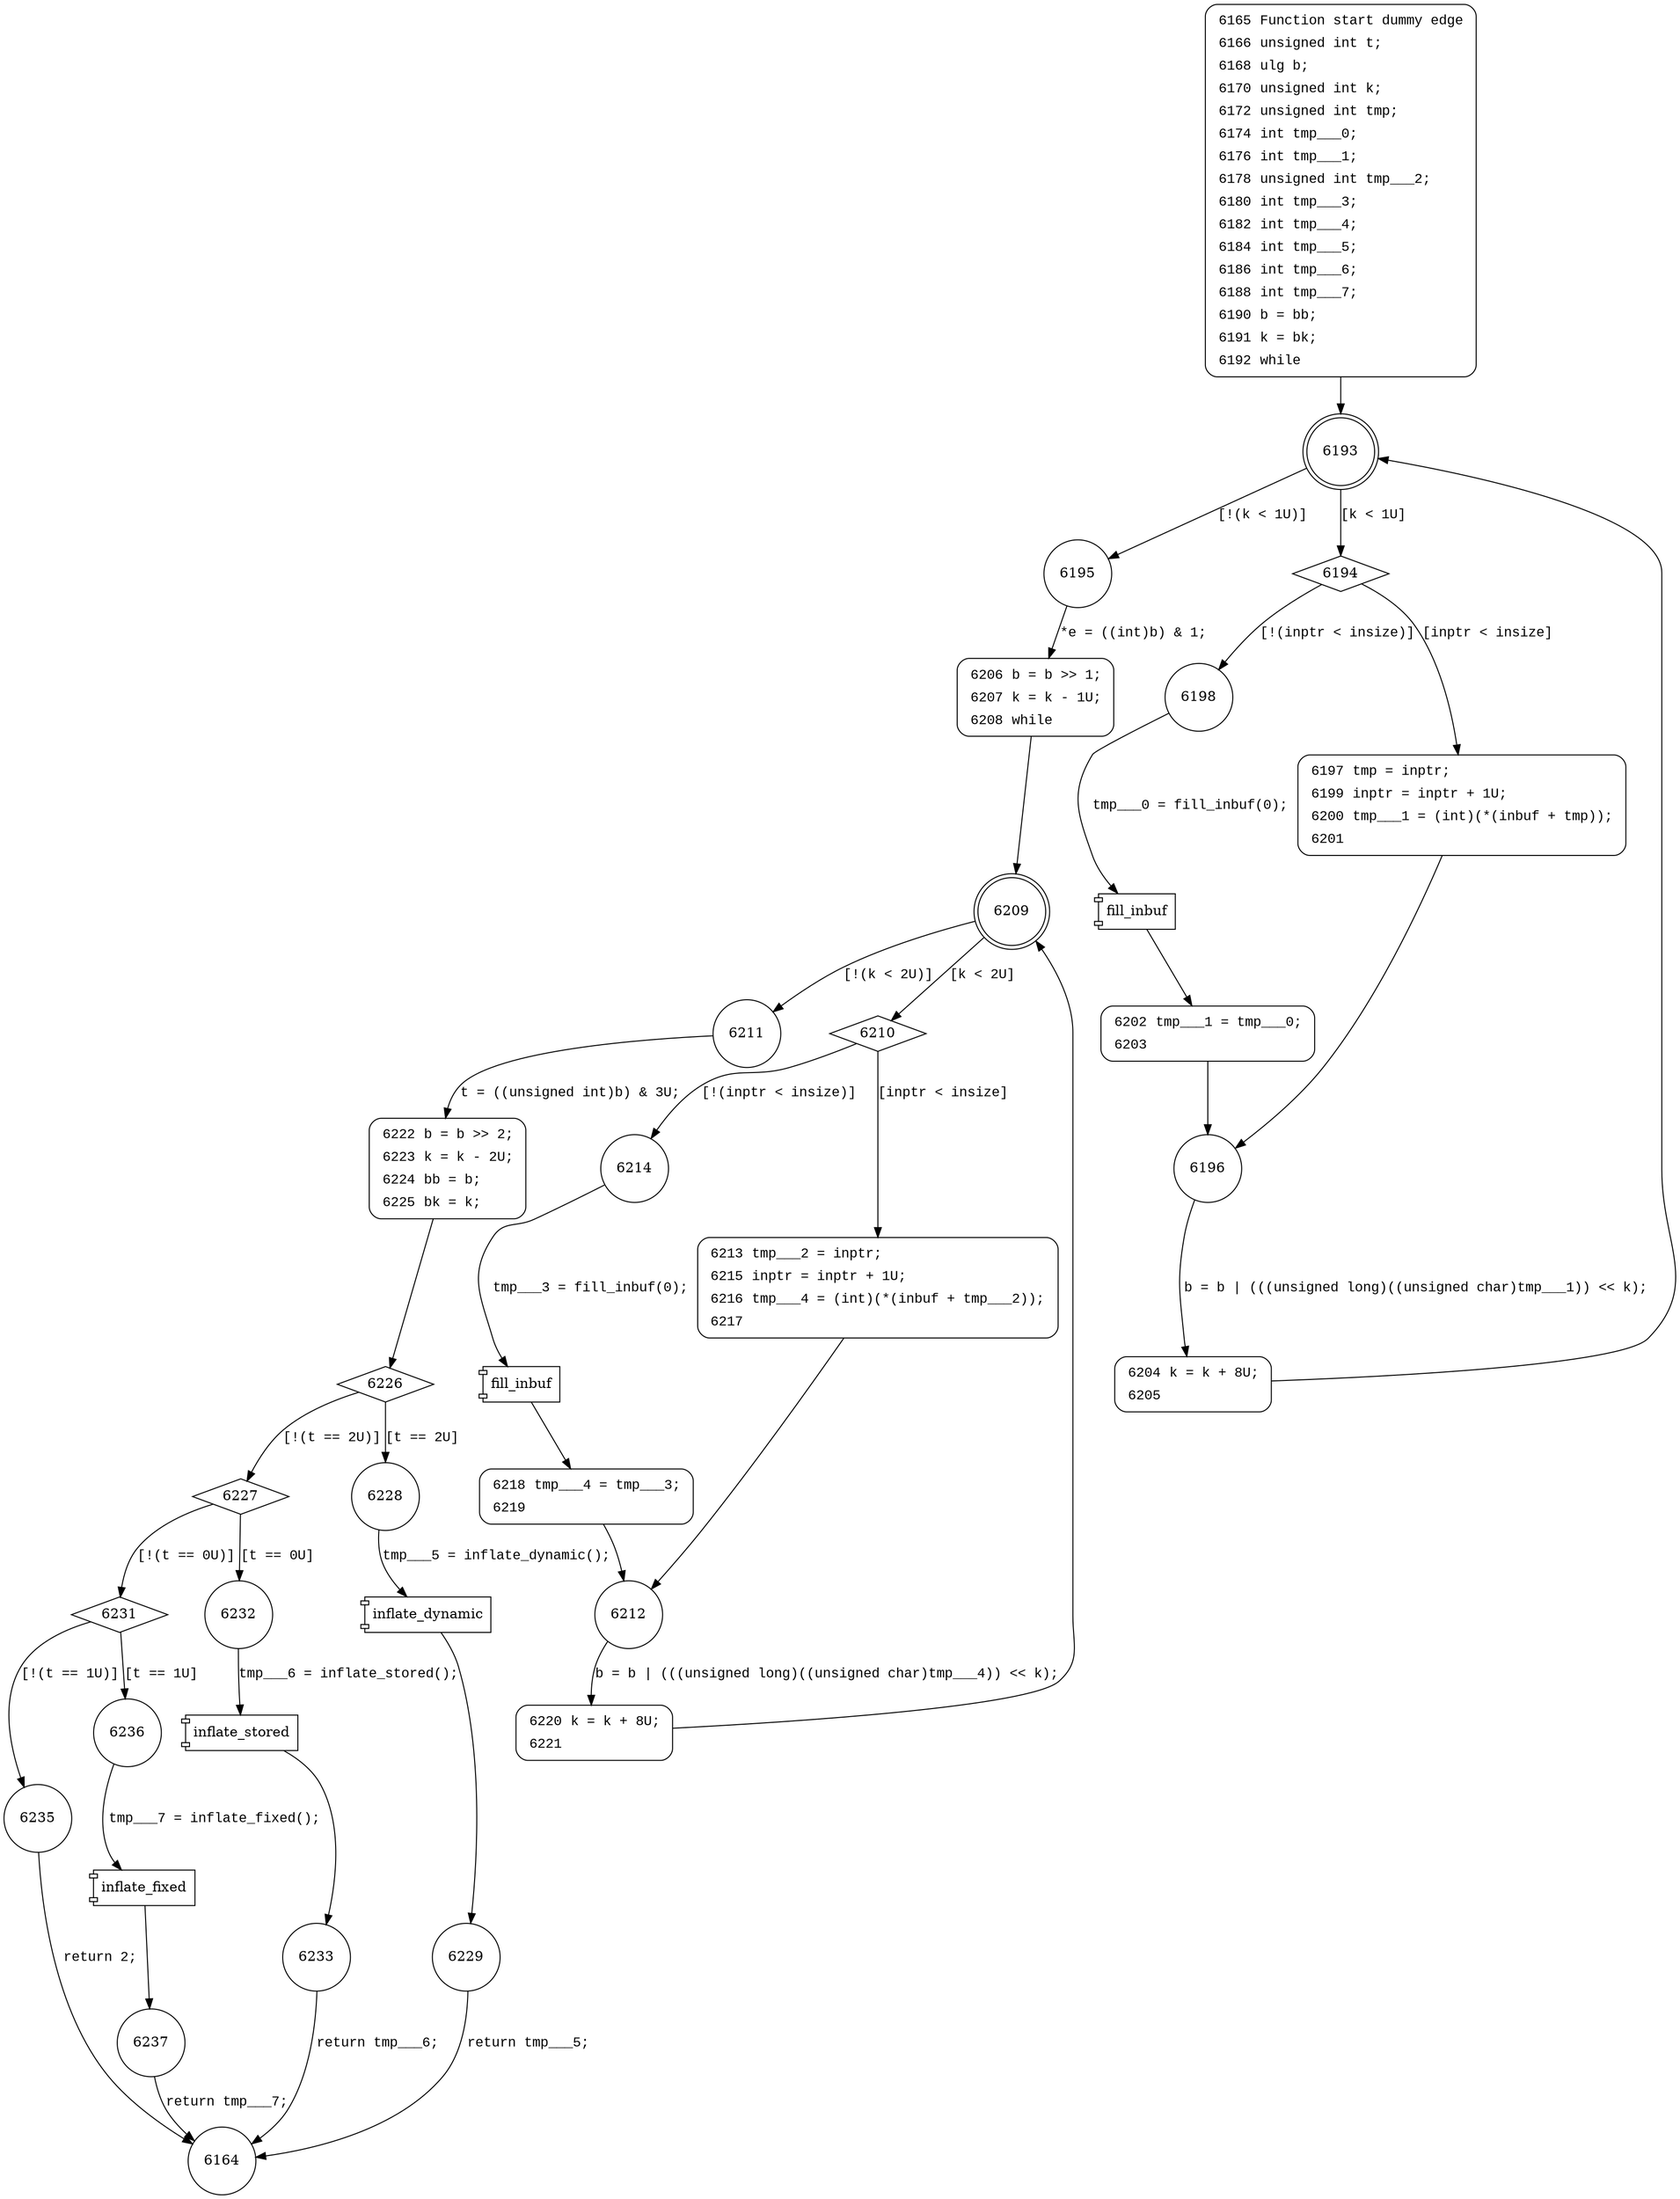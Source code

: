 digraph inflate_block {
6193 [shape="doublecircle"]
6195 [shape="circle"]
6194 [shape="diamond"]
6198 [shape="circle"]
6197 [shape="circle"]
6196 [shape="circle"]
6204 [shape="circle"]
6202 [shape="circle"]
6206 [shape="circle"]
6209 [shape="doublecircle"]
6211 [shape="circle"]
6210 [shape="diamond"]
6214 [shape="circle"]
6213 [shape="circle"]
6212 [shape="circle"]
6220 [shape="circle"]
6218 [shape="circle"]
6222 [shape="circle"]
6226 [shape="diamond"]
6227 [shape="diamond"]
6228 [shape="circle"]
6229 [shape="circle"]
6231 [shape="diamond"]
6232 [shape="circle"]
6233 [shape="circle"]
6235 [shape="circle"]
6236 [shape="circle"]
6237 [shape="circle"]
6164 [shape="circle"]
6165 [style="filled,bold" penwidth="1" fillcolor="white" fontname="Courier New" shape="Mrecord" label=<<table border="0" cellborder="0" cellpadding="3" bgcolor="white"><tr><td align="right">6165</td><td align="left">Function start dummy edge</td></tr><tr><td align="right">6166</td><td align="left">unsigned int t;</td></tr><tr><td align="right">6168</td><td align="left">ulg b;</td></tr><tr><td align="right">6170</td><td align="left">unsigned int k;</td></tr><tr><td align="right">6172</td><td align="left">unsigned int tmp;</td></tr><tr><td align="right">6174</td><td align="left">int tmp___0;</td></tr><tr><td align="right">6176</td><td align="left">int tmp___1;</td></tr><tr><td align="right">6178</td><td align="left">unsigned int tmp___2;</td></tr><tr><td align="right">6180</td><td align="left">int tmp___3;</td></tr><tr><td align="right">6182</td><td align="left">int tmp___4;</td></tr><tr><td align="right">6184</td><td align="left">int tmp___5;</td></tr><tr><td align="right">6186</td><td align="left">int tmp___6;</td></tr><tr><td align="right">6188</td><td align="left">int tmp___7;</td></tr><tr><td align="right">6190</td><td align="left">b = bb;</td></tr><tr><td align="right">6191</td><td align="left">k = bk;</td></tr><tr><td align="right">6192</td><td align="left">while</td></tr></table>>]
6165 -> 6193[label=""]
6197 [style="filled,bold" penwidth="1" fillcolor="white" fontname="Courier New" shape="Mrecord" label=<<table border="0" cellborder="0" cellpadding="3" bgcolor="white"><tr><td align="right">6197</td><td align="left">tmp = inptr;</td></tr><tr><td align="right">6199</td><td align="left">inptr = inptr + 1U;</td></tr><tr><td align="right">6200</td><td align="left">tmp___1 = (int)(*(inbuf + tmp));</td></tr><tr><td align="right">6201</td><td align="left"></td></tr></table>>]
6197 -> 6196[label=""]
6204 [style="filled,bold" penwidth="1" fillcolor="white" fontname="Courier New" shape="Mrecord" label=<<table border="0" cellborder="0" cellpadding="3" bgcolor="white"><tr><td align="right">6204</td><td align="left">k = k + 8U;</td></tr><tr><td align="right">6205</td><td align="left"></td></tr></table>>]
6204 -> 6193[label=""]
6202 [style="filled,bold" penwidth="1" fillcolor="white" fontname="Courier New" shape="Mrecord" label=<<table border="0" cellborder="0" cellpadding="3" bgcolor="white"><tr><td align="right">6202</td><td align="left">tmp___1 = tmp___0;</td></tr><tr><td align="right">6203</td><td align="left"></td></tr></table>>]
6202 -> 6196[label=""]
6206 [style="filled,bold" penwidth="1" fillcolor="white" fontname="Courier New" shape="Mrecord" label=<<table border="0" cellborder="0" cellpadding="3" bgcolor="white"><tr><td align="right">6206</td><td align="left">b = b &gt;&gt; 1;</td></tr><tr><td align="right">6207</td><td align="left">k = k - 1U;</td></tr><tr><td align="right">6208</td><td align="left">while</td></tr></table>>]
6206 -> 6209[label=""]
6213 [style="filled,bold" penwidth="1" fillcolor="white" fontname="Courier New" shape="Mrecord" label=<<table border="0" cellborder="0" cellpadding="3" bgcolor="white"><tr><td align="right">6213</td><td align="left">tmp___2 = inptr;</td></tr><tr><td align="right">6215</td><td align="left">inptr = inptr + 1U;</td></tr><tr><td align="right">6216</td><td align="left">tmp___4 = (int)(*(inbuf + tmp___2));</td></tr><tr><td align="right">6217</td><td align="left"></td></tr></table>>]
6213 -> 6212[label=""]
6220 [style="filled,bold" penwidth="1" fillcolor="white" fontname="Courier New" shape="Mrecord" label=<<table border="0" cellborder="0" cellpadding="3" bgcolor="white"><tr><td align="right">6220</td><td align="left">k = k + 8U;</td></tr><tr><td align="right">6221</td><td align="left"></td></tr></table>>]
6220 -> 6209[label=""]
6218 [style="filled,bold" penwidth="1" fillcolor="white" fontname="Courier New" shape="Mrecord" label=<<table border="0" cellborder="0" cellpadding="3" bgcolor="white"><tr><td align="right">6218</td><td align="left">tmp___4 = tmp___3;</td></tr><tr><td align="right">6219</td><td align="left"></td></tr></table>>]
6218 -> 6212[label=""]
6222 [style="filled,bold" penwidth="1" fillcolor="white" fontname="Courier New" shape="Mrecord" label=<<table border="0" cellborder="0" cellpadding="3" bgcolor="white"><tr><td align="right">6222</td><td align="left">b = b &gt;&gt; 2;</td></tr><tr><td align="right">6223</td><td align="left">k = k - 2U;</td></tr><tr><td align="right">6224</td><td align="left">bb = b;</td></tr><tr><td align="right">6225</td><td align="left">bk = k;</td></tr></table>>]
6222 -> 6226[label=""]
6193 -> 6195 [label="[!(k < 1U)]" fontname="Courier New"]
6193 -> 6194 [label="[k < 1U]" fontname="Courier New"]
6194 -> 6198 [label="[!(inptr < insize)]" fontname="Courier New"]
6194 -> 6197 [label="[inptr < insize]" fontname="Courier New"]
6196 -> 6204 [label="b = b | (((unsigned long)((unsigned char)tmp___1)) << k);" fontname="Courier New"]
100325 [shape="component" label="fill_inbuf"]
6198 -> 100325 [label="tmp___0 = fill_inbuf(0);" fontname="Courier New"]
100325 -> 6202 [label="" fontname="Courier New"]
6195 -> 6206 [label="*e = ((int)b) & 1;" fontname="Courier New"]
6209 -> 6211 [label="[!(k < 2U)]" fontname="Courier New"]
6209 -> 6210 [label="[k < 2U]" fontname="Courier New"]
6210 -> 6214 [label="[!(inptr < insize)]" fontname="Courier New"]
6210 -> 6213 [label="[inptr < insize]" fontname="Courier New"]
6212 -> 6220 [label="b = b | (((unsigned long)((unsigned char)tmp___4)) << k);" fontname="Courier New"]
100326 [shape="component" label="fill_inbuf"]
6214 -> 100326 [label="tmp___3 = fill_inbuf(0);" fontname="Courier New"]
100326 -> 6218 [label="" fontname="Courier New"]
6211 -> 6222 [label="t = ((unsigned int)b) & 3U;" fontname="Courier New"]
6226 -> 6227 [label="[!(t == 2U)]" fontname="Courier New"]
6226 -> 6228 [label="[t == 2U]" fontname="Courier New"]
100327 [shape="component" label="inflate_dynamic"]
6228 -> 100327 [label="tmp___5 = inflate_dynamic();" fontname="Courier New"]
100327 -> 6229 [label="" fontname="Courier New"]
6227 -> 6231 [label="[!(t == 0U)]" fontname="Courier New"]
6227 -> 6232 [label="[t == 0U]" fontname="Courier New"]
100328 [shape="component" label="inflate_stored"]
6232 -> 100328 [label="tmp___6 = inflate_stored();" fontname="Courier New"]
100328 -> 6233 [label="" fontname="Courier New"]
6231 -> 6235 [label="[!(t == 1U)]" fontname="Courier New"]
6231 -> 6236 [label="[t == 1U]" fontname="Courier New"]
100329 [shape="component" label="inflate_fixed"]
6236 -> 100329 [label="tmp___7 = inflate_fixed();" fontname="Courier New"]
100329 -> 6237 [label="" fontname="Courier New"]
6235 -> 6164 [label="return 2;" fontname="Courier New"]
6229 -> 6164 [label="return tmp___5;" fontname="Courier New"]
6233 -> 6164 [label="return tmp___6;" fontname="Courier New"]
6237 -> 6164 [label="return tmp___7;" fontname="Courier New"]
}